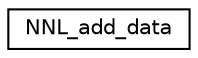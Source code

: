 digraph "Graphical Class Hierarchy"
{
 // LATEX_PDF_SIZE
  edge [fontname="Helvetica",fontsize="10",labelfontname="Helvetica",labelfontsize="10"];
  node [fontname="Helvetica",fontsize="10",shape=record];
  rankdir="LR";
  Node0 [label="NNL_add_data",height=0.2,width=0.4,color="black", fillcolor="white", style="filled",URL="$structNNL__add__data.html",tooltip=" "];
}
